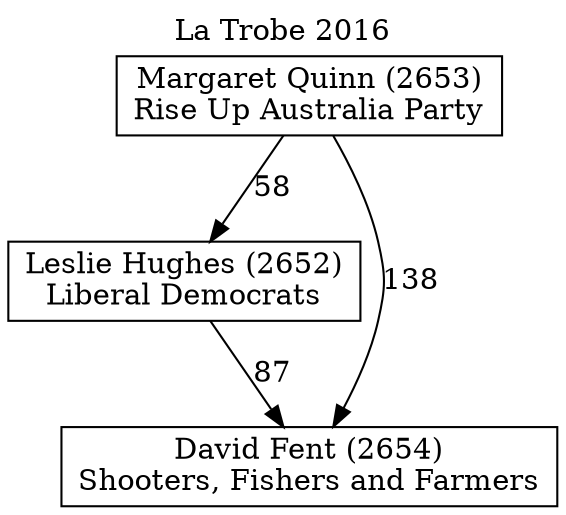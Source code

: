 // House preference flow
digraph "David Fent (2654)_La Trobe_2016" {
	graph [label="La Trobe 2016" labelloc=t mclimit=10]
	node [shape=box]
	"Leslie Hughes (2652)" [label="Leslie Hughes (2652)
Liberal Democrats"]
	"Margaret Quinn (2653)" [label="Margaret Quinn (2653)
Rise Up Australia Party"]
	"David Fent (2654)" [label="David Fent (2654)
Shooters, Fishers and Farmers"]
	"Margaret Quinn (2653)" -> "Leslie Hughes (2652)" [label=58]
	"Margaret Quinn (2653)" -> "David Fent (2654)" [label=138]
	"Leslie Hughes (2652)" -> "David Fent (2654)" [label=87]
}
